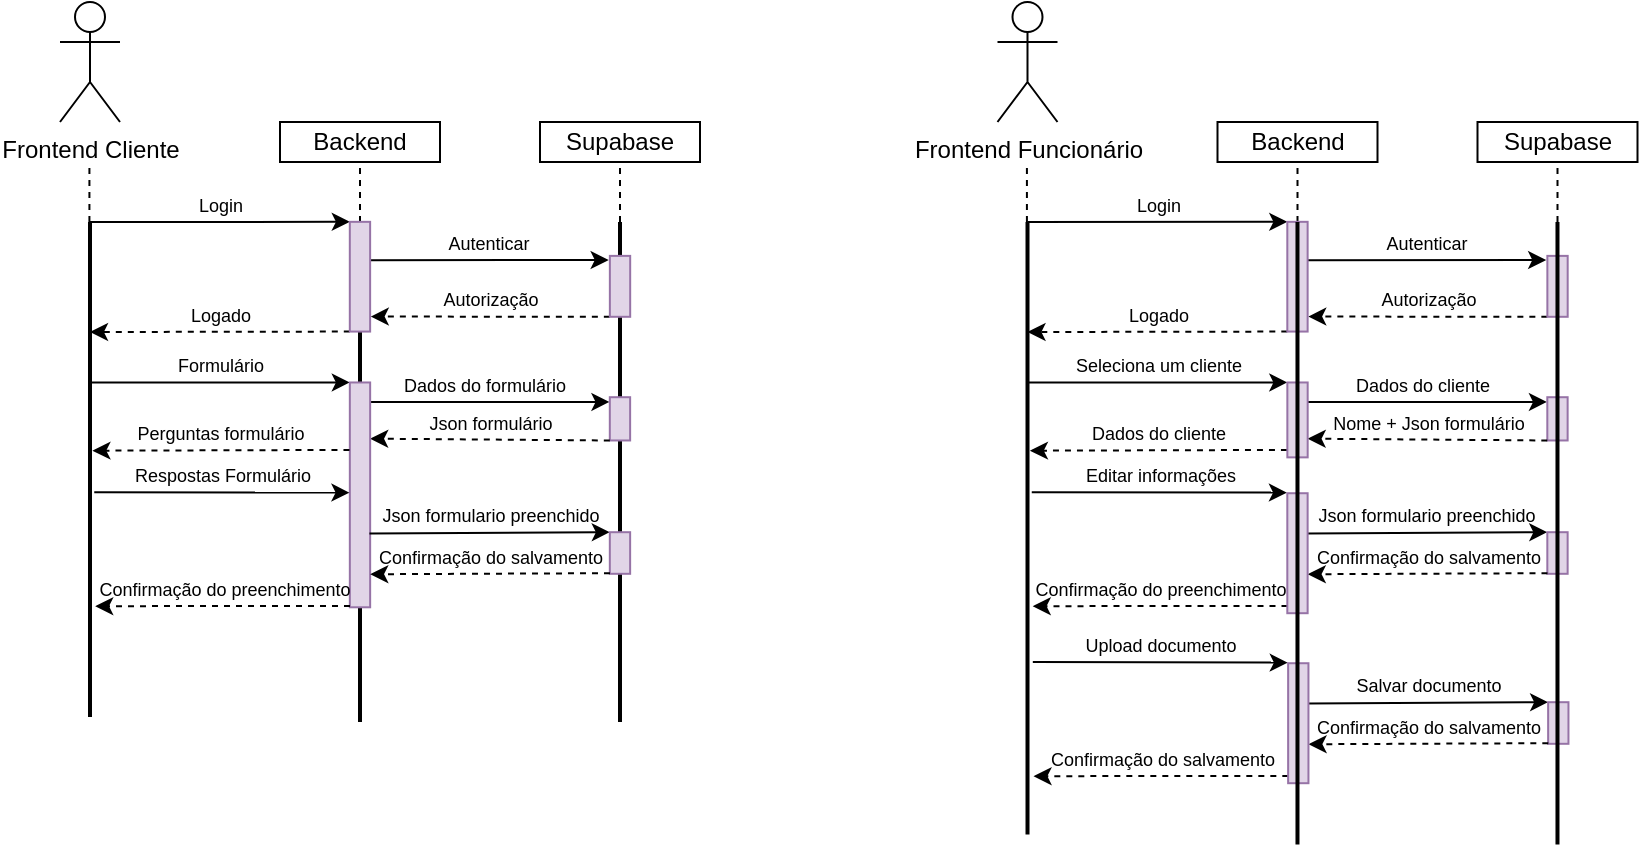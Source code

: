 <mxfile>
    <diagram id="JxIOIdqo8CP_60P4Jd2S" name="Page-1">
        <mxGraphModel dx="1631" dy="646" grid="1" gridSize="10" guides="1" tooltips="1" connect="1" arrows="1" fold="1" page="1" pageScale="1" pageWidth="850" pageHeight="1100" math="0" shadow="0">
            <root>
                <mxCell id="0"/>
                <mxCell id="1" parent="0"/>
                <mxCell id="6" value="Frontend Cliente" style="shape=umlActor;verticalLabelPosition=bottom;verticalAlign=top;html=1;outlineConnect=0;" vertex="1" parent="1">
                    <mxGeometry x="160" y="40" width="30" height="60" as="geometry"/>
                </mxCell>
                <mxCell id="10" value="" style="line;strokeWidth=2;html=1;rotation=90;" vertex="1" parent="1">
                    <mxGeometry x="51.25" y="263.75" width="247.5" height="20" as="geometry"/>
                </mxCell>
                <mxCell id="12" value="Login" style="endArrow=classic;html=1;exitX=0;exitY=0.5;exitDx=0;exitDy=0;exitPerimeter=0;verticalAlign=bottom;fontSize=9;entryX=0;entryY=1;entryDx=0;entryDy=0;" edge="1" parent="1" source="10" target="34">
                    <mxGeometry width="50" height="50" relative="1" as="geometry">
                        <mxPoint x="240" y="200" as="sourcePoint"/>
                        <mxPoint x="280" y="150" as="targetPoint"/>
                    </mxGeometry>
                </mxCell>
                <mxCell id="16" value="" style="endArrow=none;dashed=1;html=1;" edge="1" parent="1">
                    <mxGeometry width="50" height="50" relative="1" as="geometry">
                        <mxPoint x="174.71" y="150" as="sourcePoint"/>
                        <mxPoint x="174.71" y="120" as="targetPoint"/>
                    </mxGeometry>
                </mxCell>
                <mxCell id="18" value="" style="line;strokeWidth=2;html=1;rotation=90;" vertex="1" parent="1">
                    <mxGeometry x="185" y="265" width="250" height="20" as="geometry"/>
                </mxCell>
                <mxCell id="19" value="" style="endArrow=none;dashed=1;html=1;" edge="1" parent="1" target="20">
                    <mxGeometry width="50" height="50" relative="1" as="geometry">
                        <mxPoint x="310" y="150" as="sourcePoint"/>
                        <mxPoint x="310" y="120" as="targetPoint"/>
                    </mxGeometry>
                </mxCell>
                <mxCell id="20" value="Backend" style="rounded=0;whiteSpace=wrap;html=1;" vertex="1" parent="1">
                    <mxGeometry x="270" y="100" width="80" height="20" as="geometry"/>
                </mxCell>
                <mxCell id="23" value="Autenticar" style="endArrow=classic;html=1;verticalAlign=bottom;fontSize=9;exitX=0.35;exitY=0.227;exitDx=0;exitDy=0;exitPerimeter=0;entryX=0.068;entryY=1.057;entryDx=0;entryDy=0;entryPerimeter=0;" edge="1" parent="1" target="35" source="34">
                    <mxGeometry width="50" height="50" relative="1" as="geometry">
                        <mxPoint x="320" y="170" as="sourcePoint"/>
                        <mxPoint x="411" y="169" as="targetPoint"/>
                    </mxGeometry>
                </mxCell>
                <mxCell id="24" value="" style="line;strokeWidth=2;html=1;rotation=90;" vertex="1" parent="1">
                    <mxGeometry x="315" y="265" width="250" height="20" as="geometry"/>
                </mxCell>
                <mxCell id="25" value="" style="endArrow=none;dashed=1;html=1;" edge="1" parent="1" target="26">
                    <mxGeometry width="50" height="50" relative="1" as="geometry">
                        <mxPoint x="440" y="150" as="sourcePoint"/>
                        <mxPoint x="440" y="120" as="targetPoint"/>
                    </mxGeometry>
                </mxCell>
                <mxCell id="26" value="Supabase" style="rounded=0;whiteSpace=wrap;html=1;" vertex="1" parent="1">
                    <mxGeometry x="400" y="100" width="80" height="20" as="geometry"/>
                </mxCell>
                <mxCell id="27" value="Autorização" style="endArrow=classic;html=1;verticalAlign=bottom;entryX=0.863;entryY=-0.029;entryDx=0;entryDy=0;dashed=1;fontSize=9;exitX=1;exitY=1;exitDx=0;exitDy=0;entryPerimeter=0;" edge="1" parent="1" source="35" target="34">
                    <mxGeometry width="50" height="50" relative="1" as="geometry">
                        <mxPoint x="370" y="200" as="sourcePoint"/>
                        <mxPoint x="285" y="190" as="targetPoint"/>
                    </mxGeometry>
                </mxCell>
                <mxCell id="29" value="Logado" style="endArrow=classic;html=1;verticalAlign=bottom;dashed=1;exitX=1;exitY=1;exitDx=0;exitDy=0;fontSize=9;" edge="1" parent="1" source="34">
                    <mxGeometry width="50" height="50" relative="1" as="geometry">
                        <mxPoint x="279.78" y="213.36" as="sourcePoint"/>
                        <mxPoint x="175" y="205" as="targetPoint"/>
                    </mxGeometry>
                </mxCell>
                <mxCell id="30" value="Formulário" style="endArrow=classic;html=1;verticalAlign=bottom;exitX=0;exitY=0.5;exitDx=0;exitDy=0;fontSize=9;entryX=0;entryY=1;entryDx=0;entryDy=0;" edge="1" parent="1" target="42">
                    <mxGeometry width="50" height="50" relative="1" as="geometry">
                        <mxPoint x="175.09" y="230.23" as="sourcePoint"/>
                        <mxPoint x="280" y="230" as="targetPoint"/>
                    </mxGeometry>
                </mxCell>
                <mxCell id="34" value="" style="rounded=0;whiteSpace=wrap;html=1;fillColor=light-dark(#E1D5E7,#FFFFFF);strokeColor=#9673a6;rotation=90;" vertex="1" parent="1">
                    <mxGeometry x="282.55" y="172.27" width="54.87" height="10.16" as="geometry"/>
                </mxCell>
                <mxCell id="35" value="" style="rounded=0;whiteSpace=wrap;html=1;fillColor=light-dark(#E1D5E7,#FFFFFF);strokeColor=#9673a6;rotation=90;" vertex="1" parent="1">
                    <mxGeometry x="424.78" y="177.09" width="30.46" height="10.16" as="geometry"/>
                </mxCell>
                <mxCell id="39" value="Dados do formulário" style="endArrow=classic;html=1;verticalAlign=bottom;exitX=0;exitY=0.5;exitDx=0;exitDy=0;fontSize=9;entryX=0.109;entryY=1.017;entryDx=0;entryDy=0;entryPerimeter=0;" edge="1" parent="1" target="40">
                    <mxGeometry width="50" height="50" relative="1" as="geometry">
                        <mxPoint x="310" y="240" as="sourcePoint"/>
                        <mxPoint x="410" y="240" as="targetPoint"/>
                    </mxGeometry>
                </mxCell>
                <mxCell id="40" value="" style="rounded=0;whiteSpace=wrap;html=1;fillColor=light-dark(#E1D5E7,#FFFFFF);strokeColor=#9673a6;rotation=90;" vertex="1" parent="1">
                    <mxGeometry x="429.17" y="243.34" width="21.63" height="10.16" as="geometry"/>
                </mxCell>
                <mxCell id="41" value="Json formulário" style="edgeStyle=none;html=1;verticalAlign=bottom;fontSize=9;dashed=1;exitX=1;exitY=1;exitDx=0;exitDy=0;entryX=0.25;entryY=0;entryDx=0;entryDy=0;" edge="1" parent="1" source="40" target="42">
                    <mxGeometry relative="1" as="geometry">
                        <mxPoint x="430" y="260" as="sourcePoint"/>
                        <mxPoint x="330" y="260" as="targetPoint"/>
                    </mxGeometry>
                </mxCell>
                <mxCell id="42" value="" style="rounded=0;whiteSpace=wrap;html=1;fillColor=light-dark(#E1D5E7,#FFFFFF);strokeColor=#9673a6;rotation=90;" vertex="1" parent="1">
                    <mxGeometry x="253.79" y="281.36" width="112.41" height="10.16" as="geometry"/>
                </mxCell>
                <mxCell id="43" value="Perguntas formulário" style="edgeStyle=none;html=1;entryX=0.462;entryY=0.44;entryDx=0;entryDy=0;entryPerimeter=0;verticalAlign=bottom;fontSize=9;dashed=1;exitX=0.3;exitY=1.018;exitDx=0;exitDy=0;exitPerimeter=0;" edge="1" parent="1" source="42" target="10">
                    <mxGeometry relative="1" as="geometry">
                        <mxPoint x="276" y="269" as="sourcePoint"/>
                        <mxPoint x="180" y="269" as="targetPoint"/>
                    </mxGeometry>
                </mxCell>
                <mxCell id="44" value="Respostas Formulário" style="endArrow=classic;html=1;verticalAlign=bottom;fontSize=9;exitX=0.546;exitY=0.393;exitDx=0;exitDy=0;exitPerimeter=0;entryX=0.49;entryY=1.018;entryDx=0;entryDy=0;entryPerimeter=0;" edge="1" parent="1" source="10" target="42">
                    <mxGeometry width="50" height="50" relative="1" as="geometry">
                        <mxPoint x="180" y="290" as="sourcePoint"/>
                        <mxPoint x="275" y="290" as="targetPoint"/>
                    </mxGeometry>
                </mxCell>
                <mxCell id="45" value="Json formulario preenchido" style="endArrow=classic;html=1;verticalAlign=bottom;fontSize=9;exitX=0.672;exitY=0.034;exitDx=0;exitDy=0;exitPerimeter=0;entryX=0;entryY=1;entryDx=0;entryDy=0;labelBackgroundColor=none;" edge="1" parent="1" source="42" target="48">
                    <mxGeometry width="50" height="50" relative="1" as="geometry">
                        <mxPoint x="307.59" y="310.42" as="sourcePoint"/>
                        <mxPoint x="435.0" y="310.42" as="targetPoint"/>
                    </mxGeometry>
                </mxCell>
                <mxCell id="48" value="" style="rounded=0;whiteSpace=wrap;html=1;fillColor=light-dark(#E1D5E7,#FFFFFF);strokeColor=#9673a6;rotation=90;" vertex="1" parent="1">
                    <mxGeometry x="429.59" y="310.42" width="20.8" height="10.16" as="geometry"/>
                </mxCell>
                <mxCell id="49" value="Confirmação do salvamento" style="edgeStyle=none;html=1;verticalAlign=bottom;fontSize=9;dashed=1;exitX=1;exitY=1;exitDx=0;exitDy=0;entryX=0.853;entryY=-0.004;entryDx=0;entryDy=0;entryPerimeter=0;labelBackgroundColor=none;" edge="1" parent="1" target="42">
                    <mxGeometry relative="1" as="geometry">
                        <mxPoint x="435" y="325.58" as="sourcePoint"/>
                        <mxPoint x="315" y="325.58" as="targetPoint"/>
                    </mxGeometry>
                </mxCell>
                <mxCell id="50" value="Confirmação do preenchimento" style="edgeStyle=none;html=1;verticalAlign=bottom;fontSize=9;dashed=1;exitX=1;exitY=1;exitDx=0;exitDy=0;entryX=0.768;entryY=0.37;entryDx=0;entryDy=0;entryPerimeter=0;labelBackgroundColor=none;" edge="1" parent="1">
                    <mxGeometry relative="1" as="geometry">
                        <mxPoint x="305" y="342" as="sourcePoint"/>
                        <mxPoint x="177.6" y="342.08" as="targetPoint"/>
                    </mxGeometry>
                </mxCell>
                <mxCell id="103" value="Frontend Funcionário" style="shape=umlActor;verticalLabelPosition=bottom;verticalAlign=top;html=1;outlineConnect=0;" vertex="1" parent="1">
                    <mxGeometry x="628.75" y="40" width="30" height="60" as="geometry"/>
                </mxCell>
                <mxCell id="105" value="Login" style="endArrow=classic;html=1;exitX=0;exitY=0.5;exitDx=0;exitDy=0;exitPerimeter=0;verticalAlign=bottom;fontSize=9;entryX=0;entryY=1;entryDx=0;entryDy=0;" edge="1" parent="1" target="117">
                    <mxGeometry width="50" height="50" relative="1" as="geometry">
                        <mxPoint x="643.75" y="150" as="sourcePoint"/>
                        <mxPoint x="748.75" y="150" as="targetPoint"/>
                    </mxGeometry>
                </mxCell>
                <mxCell id="106" value="" style="endArrow=none;dashed=1;html=1;" edge="1" parent="1">
                    <mxGeometry width="50" height="50" relative="1" as="geometry">
                        <mxPoint x="643.46" y="150" as="sourcePoint"/>
                        <mxPoint x="643.46" y="120" as="targetPoint"/>
                    </mxGeometry>
                </mxCell>
                <mxCell id="108" value="" style="endArrow=none;dashed=1;html=1;" edge="1" parent="1" target="109">
                    <mxGeometry width="50" height="50" relative="1" as="geometry">
                        <mxPoint x="778.75" y="150" as="sourcePoint"/>
                        <mxPoint x="778.75" y="120" as="targetPoint"/>
                    </mxGeometry>
                </mxCell>
                <mxCell id="109" value="Backend" style="rounded=0;whiteSpace=wrap;html=1;" vertex="1" parent="1">
                    <mxGeometry x="738.75" y="100" width="80" height="20" as="geometry"/>
                </mxCell>
                <mxCell id="110" value="Autenticar" style="endArrow=classic;html=1;verticalAlign=bottom;fontSize=9;exitX=0.35;exitY=0.227;exitDx=0;exitDy=0;exitPerimeter=0;entryX=0.068;entryY=1.057;entryDx=0;entryDy=0;entryPerimeter=0;" edge="1" parent="1" source="117" target="118">
                    <mxGeometry width="50" height="50" relative="1" as="geometry">
                        <mxPoint x="788.75" y="170" as="sourcePoint"/>
                        <mxPoint x="879.75" y="169" as="targetPoint"/>
                    </mxGeometry>
                </mxCell>
                <mxCell id="112" value="" style="endArrow=none;dashed=1;html=1;" edge="1" parent="1" target="113">
                    <mxGeometry width="50" height="50" relative="1" as="geometry">
                        <mxPoint x="908.75" y="150" as="sourcePoint"/>
                        <mxPoint x="908.75" y="120" as="targetPoint"/>
                    </mxGeometry>
                </mxCell>
                <mxCell id="113" value="Supabase" style="rounded=0;whiteSpace=wrap;html=1;" vertex="1" parent="1">
                    <mxGeometry x="868.75" y="100" width="80" height="20" as="geometry"/>
                </mxCell>
                <mxCell id="114" value="Autorização" style="endArrow=classic;html=1;verticalAlign=bottom;entryX=0.863;entryY=-0.029;entryDx=0;entryDy=0;dashed=1;fontSize=9;exitX=1;exitY=1;exitDx=0;exitDy=0;entryPerimeter=0;" edge="1" parent="1" source="118" target="117">
                    <mxGeometry width="50" height="50" relative="1" as="geometry">
                        <mxPoint x="838.75" y="200" as="sourcePoint"/>
                        <mxPoint x="753.75" y="190" as="targetPoint"/>
                    </mxGeometry>
                </mxCell>
                <mxCell id="115" value="Logado" style="endArrow=classic;html=1;verticalAlign=bottom;dashed=1;exitX=1;exitY=1;exitDx=0;exitDy=0;fontSize=9;" edge="1" parent="1" source="117">
                    <mxGeometry width="50" height="50" relative="1" as="geometry">
                        <mxPoint x="748.53" y="213.36" as="sourcePoint"/>
                        <mxPoint x="643.75" y="205" as="targetPoint"/>
                    </mxGeometry>
                </mxCell>
                <mxCell id="116" value="Seleciona um cliente" style="endArrow=classic;html=1;verticalAlign=bottom;exitX=0;exitY=0.5;exitDx=0;exitDy=0;fontSize=9;entryX=0;entryY=1;entryDx=0;entryDy=0;" edge="1" parent="1">
                    <mxGeometry width="50" height="50" relative="1" as="geometry">
                        <mxPoint x="643.84" y="230.23" as="sourcePoint"/>
                        <mxPoint x="773.665" y="230.235" as="targetPoint"/>
                    </mxGeometry>
                </mxCell>
                <mxCell id="117" value="" style="rounded=0;whiteSpace=wrap;html=1;fillColor=light-dark(#E1D5E7,#FFFFFF);strokeColor=#9673a6;rotation=90;" vertex="1" parent="1">
                    <mxGeometry x="751.3" y="172.27" width="54.87" height="10.16" as="geometry"/>
                </mxCell>
                <mxCell id="118" value="" style="rounded=0;whiteSpace=wrap;html=1;fillColor=light-dark(#E1D5E7,#FFFFFF);strokeColor=#9673a6;rotation=90;" vertex="1" parent="1">
                    <mxGeometry x="893.53" y="177.09" width="30.46" height="10.16" as="geometry"/>
                </mxCell>
                <mxCell id="119" value="Dados do cliente" style="endArrow=classic;html=1;verticalAlign=bottom;exitX=0;exitY=0.5;exitDx=0;exitDy=0;fontSize=9;entryX=0.109;entryY=1.017;entryDx=0;entryDy=0;entryPerimeter=0;" edge="1" parent="1" target="120">
                    <mxGeometry width="50" height="50" relative="1" as="geometry">
                        <mxPoint x="778.75" y="240" as="sourcePoint"/>
                        <mxPoint x="878.75" y="240" as="targetPoint"/>
                    </mxGeometry>
                </mxCell>
                <mxCell id="120" value="" style="rounded=0;whiteSpace=wrap;html=1;fillColor=light-dark(#E1D5E7,#FFFFFF);strokeColor=#9673a6;rotation=90;" vertex="1" parent="1">
                    <mxGeometry x="897.92" y="243.34" width="21.63" height="10.16" as="geometry"/>
                </mxCell>
                <mxCell id="121" value="Nome + Json formulário" style="edgeStyle=none;html=1;verticalAlign=bottom;fontSize=9;dashed=1;exitX=1;exitY=1;exitDx=0;exitDy=0;entryX=0.25;entryY=0;entryDx=0;entryDy=0;" edge="1" parent="1" source="120">
                    <mxGeometry relative="1" as="geometry">
                        <mxPoint x="898.75" y="260" as="sourcePoint"/>
                        <mxPoint x="783.825" y="258.338" as="targetPoint"/>
                    </mxGeometry>
                </mxCell>
                <mxCell id="123" value="Dados do cliente" style="edgeStyle=none;html=1;entryX=0.462;entryY=0.44;entryDx=0;entryDy=0;entryPerimeter=0;verticalAlign=bottom;fontSize=9;dashed=1;exitX=0.3;exitY=1.018;exitDx=0;exitDy=0;exitPerimeter=0;" edge="1" parent="1">
                    <mxGeometry x="0.001" relative="1" as="geometry">
                        <mxPoint x="773.482" y="263.958" as="sourcePoint"/>
                        <mxPoint x="644.95" y="264.345" as="targetPoint"/>
                        <mxPoint as="offset"/>
                    </mxGeometry>
                </mxCell>
                <mxCell id="124" value="Editar informações" style="endArrow=classic;html=1;verticalAlign=bottom;fontSize=9;exitX=0.546;exitY=0.393;exitDx=0;exitDy=0;exitPerimeter=0;entryX=0.49;entryY=1.018;entryDx=0;entryDy=0;entryPerimeter=0;" edge="1" parent="1">
                    <mxGeometry width="50" height="50" relative="1" as="geometry">
                        <mxPoint x="645.89" y="285.135" as="sourcePoint"/>
                        <mxPoint x="773.482" y="285.316" as="targetPoint"/>
                    </mxGeometry>
                </mxCell>
                <mxCell id="125" value="Json formulario preenchido" style="endArrow=classic;html=1;verticalAlign=bottom;fontSize=9;exitX=0.672;exitY=0.034;exitDx=0;exitDy=0;exitPerimeter=0;entryX=0;entryY=1;entryDx=0;entryDy=0;labelBackgroundColor=none;" edge="1" parent="1" target="126">
                    <mxGeometry width="50" height="50" relative="1" as="geometry">
                        <mxPoint x="783.48" y="305.775" as="sourcePoint"/>
                        <mxPoint x="903.75" y="310.42" as="targetPoint"/>
                    </mxGeometry>
                </mxCell>
                <mxCell id="126" value="" style="rounded=0;whiteSpace=wrap;html=1;fillColor=light-dark(#E1D5E7,#FFFFFF);strokeColor=#9673a6;rotation=90;" vertex="1" parent="1">
                    <mxGeometry x="898.34" y="310.42" width="20.8" height="10.16" as="geometry"/>
                </mxCell>
                <mxCell id="127" value="Confirmação do salvamento" style="edgeStyle=none;html=1;verticalAlign=bottom;fontSize=9;dashed=1;exitX=1;exitY=1;exitDx=0;exitDy=0;entryX=0.853;entryY=-0.004;entryDx=0;entryDy=0;entryPerimeter=0;labelBackgroundColor=none;" edge="1" parent="1">
                    <mxGeometry relative="1" as="geometry">
                        <mxPoint x="903.75" y="325.58" as="sourcePoint"/>
                        <mxPoint x="783.866" y="326.121" as="targetPoint"/>
                    </mxGeometry>
                </mxCell>
                <mxCell id="128" value="Confirmação do preenchimento" style="edgeStyle=none;html=1;verticalAlign=bottom;fontSize=9;dashed=1;exitX=1;exitY=1;exitDx=0;exitDy=0;entryX=0.768;entryY=0.37;entryDx=0;entryDy=0;entryPerimeter=0;labelBackgroundColor=none;" edge="1" parent="1">
                    <mxGeometry relative="1" as="geometry">
                        <mxPoint x="773.75" y="342" as="sourcePoint"/>
                        <mxPoint x="646.35" y="342.08" as="targetPoint"/>
                    </mxGeometry>
                </mxCell>
                <mxCell id="137" value="" style="rounded=0;whiteSpace=wrap;html=1;fillColor=light-dark(#E1D5E7,#FFFFFF);strokeColor=#9673a6;rotation=90;" vertex="1" parent="1">
                    <mxGeometry x="760.03" y="243.88" width="37.45" height="10.16" as="geometry"/>
                </mxCell>
                <mxCell id="138" value="" style="rounded=0;whiteSpace=wrap;html=1;fillColor=light-dark(#E1D5E7,#FFFFFF);strokeColor=#9673a6;rotation=90;" vertex="1" parent="1">
                    <mxGeometry x="748.74" y="310.53" width="59.99" height="10.16" as="geometry"/>
                </mxCell>
                <mxCell id="139" value="Upload documento" style="endArrow=classic;html=1;verticalAlign=bottom;fontSize=9;exitX=0.546;exitY=0.393;exitDx=0;exitDy=0;exitPerimeter=0;entryX=0.49;entryY=1.018;entryDx=0;entryDy=0;entryPerimeter=0;" edge="1" parent="1">
                    <mxGeometry width="50" height="50" relative="1" as="geometry">
                        <mxPoint x="646.41" y="370" as="sourcePoint"/>
                        <mxPoint x="773.892" y="370.316" as="targetPoint"/>
                    </mxGeometry>
                </mxCell>
                <mxCell id="140" value="Salvar documento" style="endArrow=classic;html=1;verticalAlign=bottom;fontSize=9;exitX=0.672;exitY=0.034;exitDx=0;exitDy=0;exitPerimeter=0;entryX=0;entryY=1;entryDx=0;entryDy=0;labelBackgroundColor=none;" edge="1" parent="1" target="141">
                    <mxGeometry width="50" height="50" relative="1" as="geometry">
                        <mxPoint x="783.89" y="390.775" as="sourcePoint"/>
                        <mxPoint x="904.16" y="395.42" as="targetPoint"/>
                    </mxGeometry>
                </mxCell>
                <mxCell id="141" value="" style="rounded=0;whiteSpace=wrap;html=1;fillColor=light-dark(#E1D5E7,#FFFFFF);strokeColor=#9673a6;rotation=90;" vertex="1" parent="1">
                    <mxGeometry x="898.75" y="395.42" width="20.8" height="10.16" as="geometry"/>
                </mxCell>
                <mxCell id="142" value="Confirmação do salvamento" style="edgeStyle=none;html=1;verticalAlign=bottom;fontSize=9;dashed=1;exitX=1;exitY=1;exitDx=0;exitDy=0;entryX=0.853;entryY=-0.004;entryDx=0;entryDy=0;entryPerimeter=0;labelBackgroundColor=none;" edge="1" parent="1">
                    <mxGeometry relative="1" as="geometry">
                        <mxPoint x="904.16" y="410.58" as="sourcePoint"/>
                        <mxPoint x="784.276" y="411.121" as="targetPoint"/>
                    </mxGeometry>
                </mxCell>
                <mxCell id="143" value="Confirmação do salvamento" style="edgeStyle=none;html=1;verticalAlign=bottom;fontSize=9;dashed=1;exitX=1;exitY=1;exitDx=0;exitDy=0;entryX=0.768;entryY=0.37;entryDx=0;entryDy=0;entryPerimeter=0;labelBackgroundColor=none;" edge="1" parent="1">
                    <mxGeometry relative="1" as="geometry">
                        <mxPoint x="774.16" y="427" as="sourcePoint"/>
                        <mxPoint x="646.76" y="427.08" as="targetPoint"/>
                    </mxGeometry>
                </mxCell>
                <mxCell id="144" value="" style="rounded=0;whiteSpace=wrap;html=1;fillColor=light-dark(#E1D5E7,#FFFFFF);strokeColor=#9673a6;rotation=90;" vertex="1" parent="1">
                    <mxGeometry x="749.15" y="395.53" width="59.99" height="10.16" as="geometry"/>
                </mxCell>
                <mxCell id="145" value="" style="line;strokeWidth=2;html=1;rotation=90;" vertex="1" parent="1">
                    <mxGeometry x="490.63" y="293.13" width="306.25" height="20" as="geometry"/>
                </mxCell>
                <mxCell id="146" value="" style="line;strokeWidth=2;html=1;rotation=90;" vertex="1" parent="1">
                    <mxGeometry x="623.11" y="295.63" width="311.26" height="20" as="geometry"/>
                </mxCell>
                <mxCell id="147" value="" style="line;strokeWidth=2;html=1;rotation=90;" vertex="1" parent="1">
                    <mxGeometry x="753.11" y="295.63" width="311.26" height="20" as="geometry"/>
                </mxCell>
            </root>
        </mxGraphModel>
    </diagram>
</mxfile>